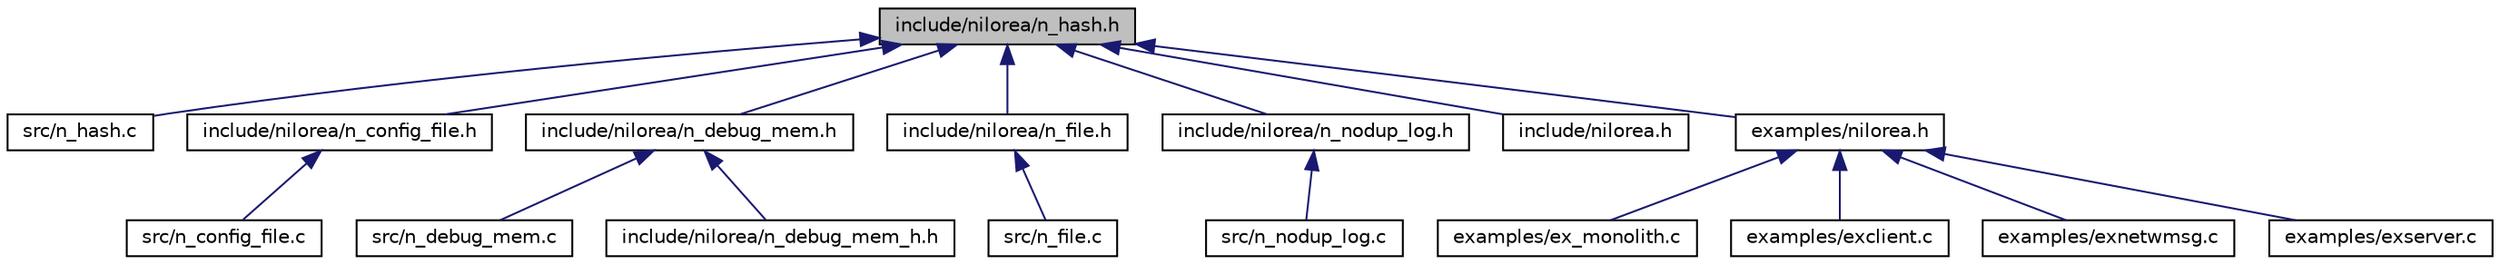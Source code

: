 digraph G
{
  edge [fontname="Helvetica",fontsize="10",labelfontname="Helvetica",labelfontsize="10"];
  node [fontname="Helvetica",fontsize="10",shape=record];
  Node1 [label="include/nilorea/n_hash.h",height=0.2,width=0.4,color="black", fillcolor="grey75", style="filled" fontcolor="black"];
  Node1 -> Node2 [dir=back,color="midnightblue",fontsize="10",style="solid",fontname="Helvetica"];
  Node2 [label="src/n_hash.c",height=0.2,width=0.4,color="black", fillcolor="white", style="filled",URL="$n__hash_8c.html"];
  Node1 -> Node3 [dir=back,color="midnightblue",fontsize="10",style="solid",fontname="Helvetica"];
  Node3 [label="include/nilorea/n_config_file.h",height=0.2,width=0.4,color="black", fillcolor="white", style="filled",URL="$n__config__file_8h_source.html"];
  Node3 -> Node4 [dir=back,color="midnightblue",fontsize="10",style="solid",fontname="Helvetica"];
  Node4 [label="src/n_config_file.c",height=0.2,width=0.4,color="black", fillcolor="white", style="filled",URL="$n__config__file_8c_source.html"];
  Node1 -> Node5 [dir=back,color="midnightblue",fontsize="10",style="solid",fontname="Helvetica"];
  Node5 [label="include/nilorea/n_debug_mem.h",height=0.2,width=0.4,color="black", fillcolor="white", style="filled",URL="$n__debug__mem_8h.html"];
  Node5 -> Node6 [dir=back,color="midnightblue",fontsize="10",style="solid",fontname="Helvetica"];
  Node6 [label="src/n_debug_mem.c",height=0.2,width=0.4,color="black", fillcolor="white", style="filled",URL="$n__debug__mem_8c.html"];
  Node5 -> Node7 [dir=back,color="midnightblue",fontsize="10",style="solid",fontname="Helvetica"];
  Node7 [label="include/nilorea/n_debug_mem_h.h",height=0.2,width=0.4,color="black", fillcolor="white", style="filled",URL="$n__debug__mem__h_8h.html"];
  Node1 -> Node8 [dir=back,color="midnightblue",fontsize="10",style="solid",fontname="Helvetica"];
  Node8 [label="include/nilorea/n_file.h",height=0.2,width=0.4,color="black", fillcolor="white", style="filled",URL="$n__file_8h.html"];
  Node8 -> Node9 [dir=back,color="midnightblue",fontsize="10",style="solid",fontname="Helvetica"];
  Node9 [label="src/n_file.c",height=0.2,width=0.4,color="black", fillcolor="white", style="filled",URL="$n__file_8c.html"];
  Node1 -> Node10 [dir=back,color="midnightblue",fontsize="10",style="solid",fontname="Helvetica"];
  Node10 [label="include/nilorea/n_nodup_log.h",height=0.2,width=0.4,color="black", fillcolor="white", style="filled",URL="$n__nodup__log_8h_source.html"];
  Node10 -> Node11 [dir=back,color="midnightblue",fontsize="10",style="solid",fontname="Helvetica"];
  Node11 [label="src/n_nodup_log.c",height=0.2,width=0.4,color="black", fillcolor="white", style="filled",URL="$n__nodup__log_8c_source.html"];
  Node1 -> Node12 [dir=back,color="midnightblue",fontsize="10",style="solid",fontname="Helvetica"];
  Node12 [label="include/nilorea.h",height=0.2,width=0.4,color="black", fillcolor="white", style="filled",URL="$include_2nilorea_8h_source.html"];
  Node1 -> Node13 [dir=back,color="midnightblue",fontsize="10",style="solid",fontname="Helvetica"];
  Node13 [label="examples/nilorea.h",height=0.2,width=0.4,color="black", fillcolor="white", style="filled",URL="$examples_2nilorea_8h_source.html"];
  Node13 -> Node14 [dir=back,color="midnightblue",fontsize="10",style="solid",fontname="Helvetica"];
  Node14 [label="examples/ex_monolith.c",height=0.2,width=0.4,color="black", fillcolor="white", style="filled",URL="$ex__monolith_8c_source.html"];
  Node13 -> Node15 [dir=back,color="midnightblue",fontsize="10",style="solid",fontname="Helvetica"];
  Node15 [label="examples/exclient.c",height=0.2,width=0.4,color="black", fillcolor="white", style="filled",URL="$exclient_8c.html"];
  Node13 -> Node16 [dir=back,color="midnightblue",fontsize="10",style="solid",fontname="Helvetica"];
  Node16 [label="examples/exnetwmsg.c",height=0.2,width=0.4,color="black", fillcolor="white", style="filled",URL="$exnetwmsg_8c_source.html"];
  Node13 -> Node17 [dir=back,color="midnightblue",fontsize="10",style="solid",fontname="Helvetica"];
  Node17 [label="examples/exserver.c",height=0.2,width=0.4,color="black", fillcolor="white", style="filled",URL="$exserver_8c.html"];
}
